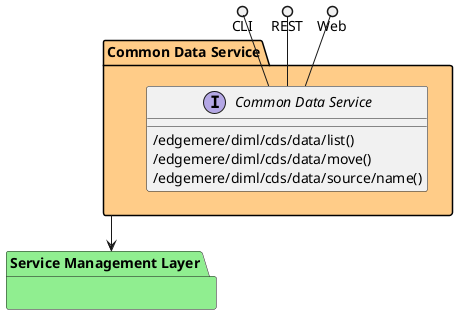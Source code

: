 @startuml


package "Service Management Layer" #lightgreen {
    }


package "Common Data Service" #ffcc88 {

    interface "Common Data Service" as i {
            /edgemere/diml/cds/data/list()
            /edgemere/diml/cds/data/move()
            /edgemere/diml/cds/data/source/name()
    
    }
}

CLI ()-- i
REST ()-- i
Web ()-- i

package "Common Data Service" #ffcc88 {
    
}


    "Common Data Service" --> "Service Management Layer"


@enduml
